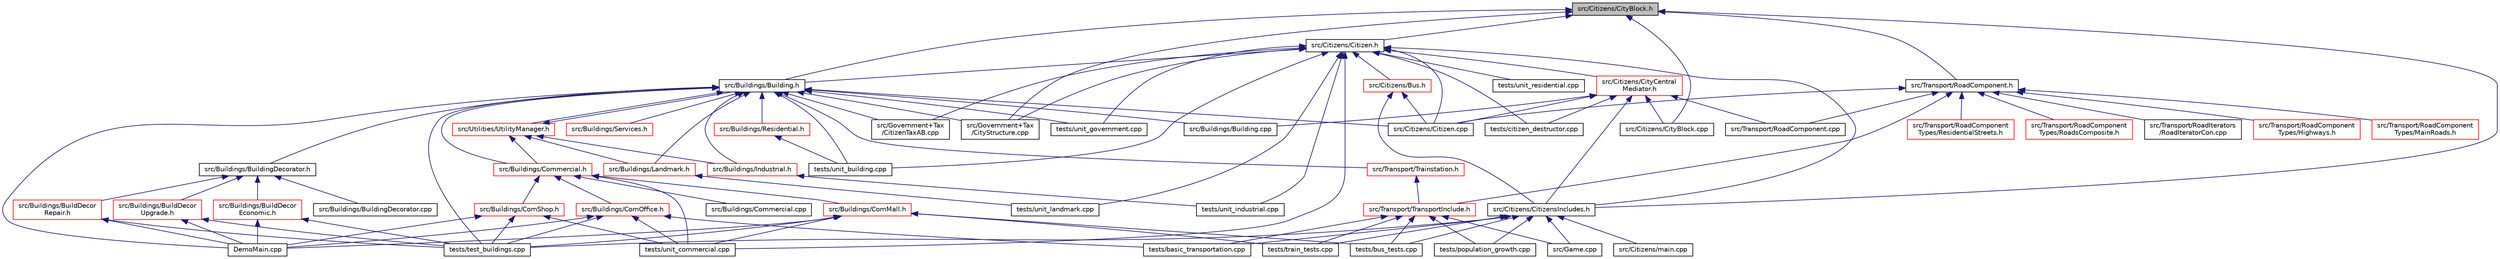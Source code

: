 digraph "src/Citizens/CityBlock.h"
{
 // LATEX_PDF_SIZE
  edge [fontname="Helvetica",fontsize="10",labelfontname="Helvetica",labelfontsize="10"];
  node [fontname="Helvetica",fontsize="10",shape=record];
  Node1 [label="src/Citizens/CityBlock.h",height=0.2,width=0.4,color="black", fillcolor="grey75", style="filled", fontcolor="black",tooltip=" "];
  Node1 -> Node2 [dir="back",color="midnightblue",fontsize="10",style="solid"];
  Node2 [label="src/Buildings/Building.h",height=0.2,width=0.4,color="black", fillcolor="white", style="filled",URL="$Building_8h.html",tooltip=" "];
  Node2 -> Node3 [dir="back",color="midnightblue",fontsize="10",style="solid"];
  Node3 [label="DemoMain.cpp",height=0.2,width=0.4,color="black", fillcolor="white", style="filled",URL="$DemoMain_8cpp.html",tooltip=" "];
  Node2 -> Node4 [dir="back",color="midnightblue",fontsize="10",style="solid"];
  Node4 [label="src/Buildings/Building.cpp",height=0.2,width=0.4,color="black", fillcolor="white", style="filled",URL="$Building_8cpp.html",tooltip=" "];
  Node2 -> Node5 [dir="back",color="midnightblue",fontsize="10",style="solid"];
  Node5 [label="src/Buildings/BuildingDecorator.h",height=0.2,width=0.4,color="black", fillcolor="white", style="filled",URL="$BuildingDecorator_8h.html",tooltip=" "];
  Node5 -> Node6 [dir="back",color="midnightblue",fontsize="10",style="solid"];
  Node6 [label="src/Buildings/BuildDecor\lEconomic.h",height=0.2,width=0.4,color="red", fillcolor="white", style="filled",URL="$BuildDecorEconomic_8h.html",tooltip=" "];
  Node6 -> Node3 [dir="back",color="midnightblue",fontsize="10",style="solid"];
  Node6 -> Node8 [dir="back",color="midnightblue",fontsize="10",style="solid"];
  Node8 [label="tests/test_buildings.cpp",height=0.2,width=0.4,color="black", fillcolor="white", style="filled",URL="$test__buildings_8cpp.html",tooltip=" "];
  Node5 -> Node10 [dir="back",color="midnightblue",fontsize="10",style="solid"];
  Node10 [label="src/Buildings/BuildDecor\lRepair.h",height=0.2,width=0.4,color="red", fillcolor="white", style="filled",URL="$BuildDecorRepair_8h.html",tooltip=" "];
  Node10 -> Node3 [dir="back",color="midnightblue",fontsize="10",style="solid"];
  Node10 -> Node8 [dir="back",color="midnightblue",fontsize="10",style="solid"];
  Node5 -> Node12 [dir="back",color="midnightblue",fontsize="10",style="solid"];
  Node12 [label="src/Buildings/BuildDecor\lUpgrade.h",height=0.2,width=0.4,color="red", fillcolor="white", style="filled",URL="$BuildDecorUpgrade_8h.html",tooltip=" "];
  Node12 -> Node3 [dir="back",color="midnightblue",fontsize="10",style="solid"];
  Node12 -> Node8 [dir="back",color="midnightblue",fontsize="10",style="solid"];
  Node5 -> Node14 [dir="back",color="midnightblue",fontsize="10",style="solid"];
  Node14 [label="src/Buildings/BuildingDecorator.cpp",height=0.2,width=0.4,color="black", fillcolor="white", style="filled",URL="$BuildingDecorator_8cpp.html",tooltip=" "];
  Node2 -> Node15 [dir="back",color="midnightblue",fontsize="10",style="solid"];
  Node15 [label="src/Buildings/Commercial.h",height=0.2,width=0.4,color="red", fillcolor="white", style="filled",URL="$Commercial_8h.html",tooltip=" "];
  Node15 -> Node16 [dir="back",color="midnightblue",fontsize="10",style="solid"];
  Node16 [label="src/Buildings/ComMall.h",height=0.2,width=0.4,color="red", fillcolor="white", style="filled",URL="$ComMall_8h.html",tooltip=" "];
  Node16 -> Node3 [dir="back",color="midnightblue",fontsize="10",style="solid"];
  Node16 -> Node23 [dir="back",color="midnightblue",fontsize="10",style="solid"];
  Node23 [label="tests/bus_tests.cpp",height=0.2,width=0.4,color="black", fillcolor="white", style="filled",URL="$bus__tests_8cpp.html",tooltip=" "];
  Node16 -> Node8 [dir="back",color="midnightblue",fontsize="10",style="solid"];
  Node16 -> Node24 [dir="back",color="midnightblue",fontsize="10",style="solid"];
  Node24 [label="tests/train_tests.cpp",height=0.2,width=0.4,color="black", fillcolor="white", style="filled",URL="$train__tests_8cpp.html",tooltip=" "];
  Node16 -> Node25 [dir="back",color="midnightblue",fontsize="10",style="solid"];
  Node25 [label="tests/unit_commercial.cpp",height=0.2,width=0.4,color="black", fillcolor="white", style="filled",URL="$unit__commercial_8cpp.html",tooltip=" "];
  Node15 -> Node27 [dir="back",color="midnightblue",fontsize="10",style="solid"];
  Node27 [label="src/Buildings/Commercial.cpp",height=0.2,width=0.4,color="black", fillcolor="white", style="filled",URL="$Commercial_8cpp.html",tooltip=" "];
  Node15 -> Node28 [dir="back",color="midnightblue",fontsize="10",style="solid"];
  Node28 [label="src/Buildings/ComOffice.h",height=0.2,width=0.4,color="red", fillcolor="white", style="filled",URL="$ComOffice_8h.html",tooltip=" "];
  Node28 -> Node3 [dir="back",color="midnightblue",fontsize="10",style="solid"];
  Node28 -> Node30 [dir="back",color="midnightblue",fontsize="10",style="solid"];
  Node30 [label="tests/basic_transportation.cpp",height=0.2,width=0.4,color="black", fillcolor="white", style="filled",URL="$basic__transportation_8cpp.html",tooltip=" "];
  Node28 -> Node8 [dir="back",color="midnightblue",fontsize="10",style="solid"];
  Node28 -> Node25 [dir="back",color="midnightblue",fontsize="10",style="solid"];
  Node15 -> Node31 [dir="back",color="midnightblue",fontsize="10",style="solid"];
  Node31 [label="src/Buildings/ComShop.h",height=0.2,width=0.4,color="red", fillcolor="white", style="filled",URL="$ComShop_8h.html",tooltip=" "];
  Node31 -> Node3 [dir="back",color="midnightblue",fontsize="10",style="solid"];
  Node31 -> Node8 [dir="back",color="midnightblue",fontsize="10",style="solid"];
  Node31 -> Node25 [dir="back",color="midnightblue",fontsize="10",style="solid"];
  Node15 -> Node25 [dir="back",color="midnightblue",fontsize="10",style="solid"];
  Node2 -> Node42 [dir="back",color="midnightblue",fontsize="10",style="solid"];
  Node42 [label="src/Buildings/Industrial.h",height=0.2,width=0.4,color="red", fillcolor="white", style="filled",URL="$Industrial_8h.html",tooltip=" "];
  Node42 -> Node45 [dir="back",color="midnightblue",fontsize="10",style="solid"];
  Node45 [label="tests/unit_industrial.cpp",height=0.2,width=0.4,color="black", fillcolor="white", style="filled",URL="$unit__industrial_8cpp.html",tooltip=" "];
  Node2 -> Node51 [dir="back",color="midnightblue",fontsize="10",style="solid"];
  Node51 [label="src/Buildings/Landmark.h",height=0.2,width=0.4,color="red", fillcolor="white", style="filled",URL="$Landmark_8h.html",tooltip=" "];
  Node51 -> Node54 [dir="back",color="midnightblue",fontsize="10",style="solid"];
  Node54 [label="tests/unit_landmark.cpp",height=0.2,width=0.4,color="black", fillcolor="white", style="filled",URL="$unit__landmark_8cpp.html",tooltip=" "];
  Node2 -> Node60 [dir="back",color="midnightblue",fontsize="10",style="solid"];
  Node60 [label="src/Buildings/Residential.h",height=0.2,width=0.4,color="red", fillcolor="white", style="filled",URL="$Residential_8h.html",tooltip=" "];
  Node60 -> Node69 [dir="back",color="midnightblue",fontsize="10",style="solid"];
  Node69 [label="tests/unit_building.cpp",height=0.2,width=0.4,color="black", fillcolor="white", style="filled",URL="$unit__building_8cpp.html",tooltip=" "];
  Node2 -> Node74 [dir="back",color="midnightblue",fontsize="10",style="solid"];
  Node74 [label="src/Buildings/Services.h",height=0.2,width=0.4,color="red", fillcolor="white", style="filled",URL="$Services_8h.html",tooltip=" "];
  Node2 -> Node85 [dir="back",color="midnightblue",fontsize="10",style="solid"];
  Node85 [label="src/Citizens/Citizen.cpp",height=0.2,width=0.4,color="black", fillcolor="white", style="filled",URL="$Citizen_8cpp.html",tooltip=" "];
  Node2 -> Node86 [dir="back",color="midnightblue",fontsize="10",style="solid"];
  Node86 [label="src/Government+Tax\l/CitizenTaxAB.cpp",height=0.2,width=0.4,color="black", fillcolor="white", style="filled",URL="$CitizenTaxAB_8cpp.html",tooltip=" "];
  Node2 -> Node87 [dir="back",color="midnightblue",fontsize="10",style="solid"];
  Node87 [label="src/Government+Tax\l/CityStructure.cpp",height=0.2,width=0.4,color="black", fillcolor="white", style="filled",URL="$CityStructure_8cpp.html",tooltip=" "];
  Node2 -> Node88 [dir="back",color="midnightblue",fontsize="10",style="solid"];
  Node88 [label="src/Transport/Trainstation.h",height=0.2,width=0.4,color="red", fillcolor="white", style="filled",URL="$Trainstation_8h.html",tooltip=" "];
  Node88 -> Node90 [dir="back",color="midnightblue",fontsize="10",style="solid"];
  Node90 [label="src/Transport/TransportInclude.h",height=0.2,width=0.4,color="red", fillcolor="white", style="filled",URL="$TransportInclude_8h.html",tooltip=" "];
  Node90 -> Node21 [dir="back",color="midnightblue",fontsize="10",style="solid"];
  Node21 [label="src/Game.cpp",height=0.2,width=0.4,color="black", fillcolor="white", style="filled",URL="$Game_8cpp.html",tooltip=" "];
  Node90 -> Node30 [dir="back",color="midnightblue",fontsize="10",style="solid"];
  Node90 -> Node23 [dir="back",color="midnightblue",fontsize="10",style="solid"];
  Node90 -> Node66 [dir="back",color="midnightblue",fontsize="10",style="solid"];
  Node66 [label="tests/population_growth.cpp",height=0.2,width=0.4,color="black", fillcolor="white", style="filled",URL="$population__growth_8cpp.html",tooltip=" "];
  Node90 -> Node24 [dir="back",color="midnightblue",fontsize="10",style="solid"];
  Node2 -> Node93 [dir="back",color="midnightblue",fontsize="10",style="solid"];
  Node93 [label="src/Utilities/UtilityManager.h",height=0.2,width=0.4,color="red", fillcolor="white", style="filled",URL="$UtilityManager_8h.html",tooltip="Header file for the UtilityManager class, which serves as an abstract base class for utility services..."];
  Node93 -> Node2 [dir="back",color="midnightblue",fontsize="10",style="solid"];
  Node93 -> Node15 [dir="back",color="midnightblue",fontsize="10",style="solid"];
  Node93 -> Node42 [dir="back",color="midnightblue",fontsize="10",style="solid"];
  Node93 -> Node51 [dir="back",color="midnightblue",fontsize="10",style="solid"];
  Node2 -> Node8 [dir="back",color="midnightblue",fontsize="10",style="solid"];
  Node2 -> Node69 [dir="back",color="midnightblue",fontsize="10",style="solid"];
  Node2 -> Node101 [dir="back",color="midnightblue",fontsize="10",style="solid"];
  Node101 [label="tests/unit_government.cpp",height=0.2,width=0.4,color="black", fillcolor="white", style="filled",URL="$unit__government_8cpp.html",tooltip=" "];
  Node1 -> Node102 [dir="back",color="midnightblue",fontsize="10",style="solid"];
  Node102 [label="src/Citizens/Citizen.h",height=0.2,width=0.4,color="black", fillcolor="white", style="filled",URL="$Citizen_8h.html",tooltip=" "];
  Node102 -> Node2 [dir="back",color="midnightblue",fontsize="10",style="solid"];
  Node102 -> Node103 [dir="back",color="midnightblue",fontsize="10",style="solid"];
  Node103 [label="src/Citizens/Bus.h",height=0.2,width=0.4,color="red", fillcolor="white", style="filled",URL="$Bus_8h.html",tooltip=" "];
  Node103 -> Node85 [dir="back",color="midnightblue",fontsize="10",style="solid"];
  Node103 -> Node104 [dir="back",color="midnightblue",fontsize="10",style="solid"];
  Node104 [label="src/Citizens/CitizensIncludes.h",height=0.2,width=0.4,color="black", fillcolor="white", style="filled",URL="$CitizensIncludes_8h.html",tooltip=" "];
  Node104 -> Node105 [dir="back",color="midnightblue",fontsize="10",style="solid"];
  Node105 [label="src/Citizens/main.cpp",height=0.2,width=0.4,color="black", fillcolor="white", style="filled",URL="$Citizens_2main_8cpp.html",tooltip=" "];
  Node104 -> Node21 [dir="back",color="midnightblue",fontsize="10",style="solid"];
  Node104 -> Node30 [dir="back",color="midnightblue",fontsize="10",style="solid"];
  Node104 -> Node23 [dir="back",color="midnightblue",fontsize="10",style="solid"];
  Node104 -> Node66 [dir="back",color="midnightblue",fontsize="10",style="solid"];
  Node104 -> Node8 [dir="back",color="midnightblue",fontsize="10",style="solid"];
  Node104 -> Node24 [dir="back",color="midnightblue",fontsize="10",style="solid"];
  Node102 -> Node85 [dir="back",color="midnightblue",fontsize="10",style="solid"];
  Node102 -> Node104 [dir="back",color="midnightblue",fontsize="10",style="solid"];
  Node102 -> Node106 [dir="back",color="midnightblue",fontsize="10",style="solid"];
  Node106 [label="src/Citizens/CityCentral\lMediator.h",height=0.2,width=0.4,color="red", fillcolor="white", style="filled",URL="$CityCentralMediator_8h.html",tooltip=" "];
  Node106 -> Node4 [dir="back",color="midnightblue",fontsize="10",style="solid"];
  Node106 -> Node85 [dir="back",color="midnightblue",fontsize="10",style="solid"];
  Node106 -> Node104 [dir="back",color="midnightblue",fontsize="10",style="solid"];
  Node106 -> Node107 [dir="back",color="midnightblue",fontsize="10",style="solid"];
  Node107 [label="src/Citizens/CityBlock.cpp",height=0.2,width=0.4,color="black", fillcolor="white", style="filled",URL="$CityBlock_8cpp.html",tooltip=" "];
  Node106 -> Node108 [dir="back",color="midnightblue",fontsize="10",style="solid"];
  Node108 [label="src/Transport/RoadComponent.cpp",height=0.2,width=0.4,color="black", fillcolor="white", style="filled",URL="$RoadComponent_8cpp.html",tooltip=" "];
  Node106 -> Node111 [dir="back",color="midnightblue",fontsize="10",style="solid"];
  Node111 [label="tests/citizen_destructor.cpp",height=0.2,width=0.4,color="black", fillcolor="white", style="filled",URL="$citizen__destructor_8cpp.html",tooltip=" "];
  Node102 -> Node86 [dir="back",color="midnightblue",fontsize="10",style="solid"];
  Node102 -> Node87 [dir="back",color="midnightblue",fontsize="10",style="solid"];
  Node102 -> Node111 [dir="back",color="midnightblue",fontsize="10",style="solid"];
  Node102 -> Node69 [dir="back",color="midnightblue",fontsize="10",style="solid"];
  Node102 -> Node25 [dir="back",color="midnightblue",fontsize="10",style="solid"];
  Node102 -> Node101 [dir="back",color="midnightblue",fontsize="10",style="solid"];
  Node102 -> Node45 [dir="back",color="midnightblue",fontsize="10",style="solid"];
  Node102 -> Node54 [dir="back",color="midnightblue",fontsize="10",style="solid"];
  Node102 -> Node63 [dir="back",color="midnightblue",fontsize="10",style="solid"];
  Node63 [label="tests/unit_residential.cpp",height=0.2,width=0.4,color="black", fillcolor="white", style="filled",URL="$unit__residential_8cpp.html",tooltip=" "];
  Node1 -> Node104 [dir="back",color="midnightblue",fontsize="10",style="solid"];
  Node1 -> Node107 [dir="back",color="midnightblue",fontsize="10",style="solid"];
  Node1 -> Node87 [dir="back",color="midnightblue",fontsize="10",style="solid"];
  Node1 -> Node112 [dir="back",color="midnightblue",fontsize="10",style="solid"];
  Node112 [label="src/Transport/RoadComponent.h",height=0.2,width=0.4,color="black", fillcolor="white", style="filled",URL="$RoadComponent_8h.html",tooltip=" "];
  Node112 -> Node85 [dir="back",color="midnightblue",fontsize="10",style="solid"];
  Node112 -> Node108 [dir="back",color="midnightblue",fontsize="10",style="solid"];
  Node112 -> Node113 [dir="back",color="midnightblue",fontsize="10",style="solid"];
  Node113 [label="src/Transport/RoadComponent\lTypes/Highways.h",height=0.2,width=0.4,color="red", fillcolor="white", style="filled",URL="$Highways_8h.html",tooltip=" "];
  Node112 -> Node116 [dir="back",color="midnightblue",fontsize="10",style="solid"];
  Node116 [label="src/Transport/RoadComponent\lTypes/MainRoads.h",height=0.2,width=0.4,color="red", fillcolor="white", style="filled",URL="$MainRoads_8h.html",tooltip=" "];
  Node112 -> Node118 [dir="back",color="midnightblue",fontsize="10",style="solid"];
  Node118 [label="src/Transport/RoadComponent\lTypes/ResidentialStreets.h",height=0.2,width=0.4,color="red", fillcolor="white", style="filled",URL="$ResidentialStreets_8h.html",tooltip=" "];
  Node112 -> Node120 [dir="back",color="midnightblue",fontsize="10",style="solid"];
  Node120 [label="src/Transport/RoadComponent\lTypes/RoadsComposite.h",height=0.2,width=0.4,color="red", fillcolor="white", style="filled",URL="$RoadsComposite_8h.html",tooltip=" "];
  Node112 -> Node121 [dir="back",color="midnightblue",fontsize="10",style="solid"];
  Node121 [label="src/Transport/RoadIterators\l/RoadIteratorCon.cpp",height=0.2,width=0.4,color="black", fillcolor="white", style="filled",URL="$RoadIteratorCon_8cpp.html",tooltip=" "];
  Node112 -> Node90 [dir="back",color="midnightblue",fontsize="10",style="solid"];
}
